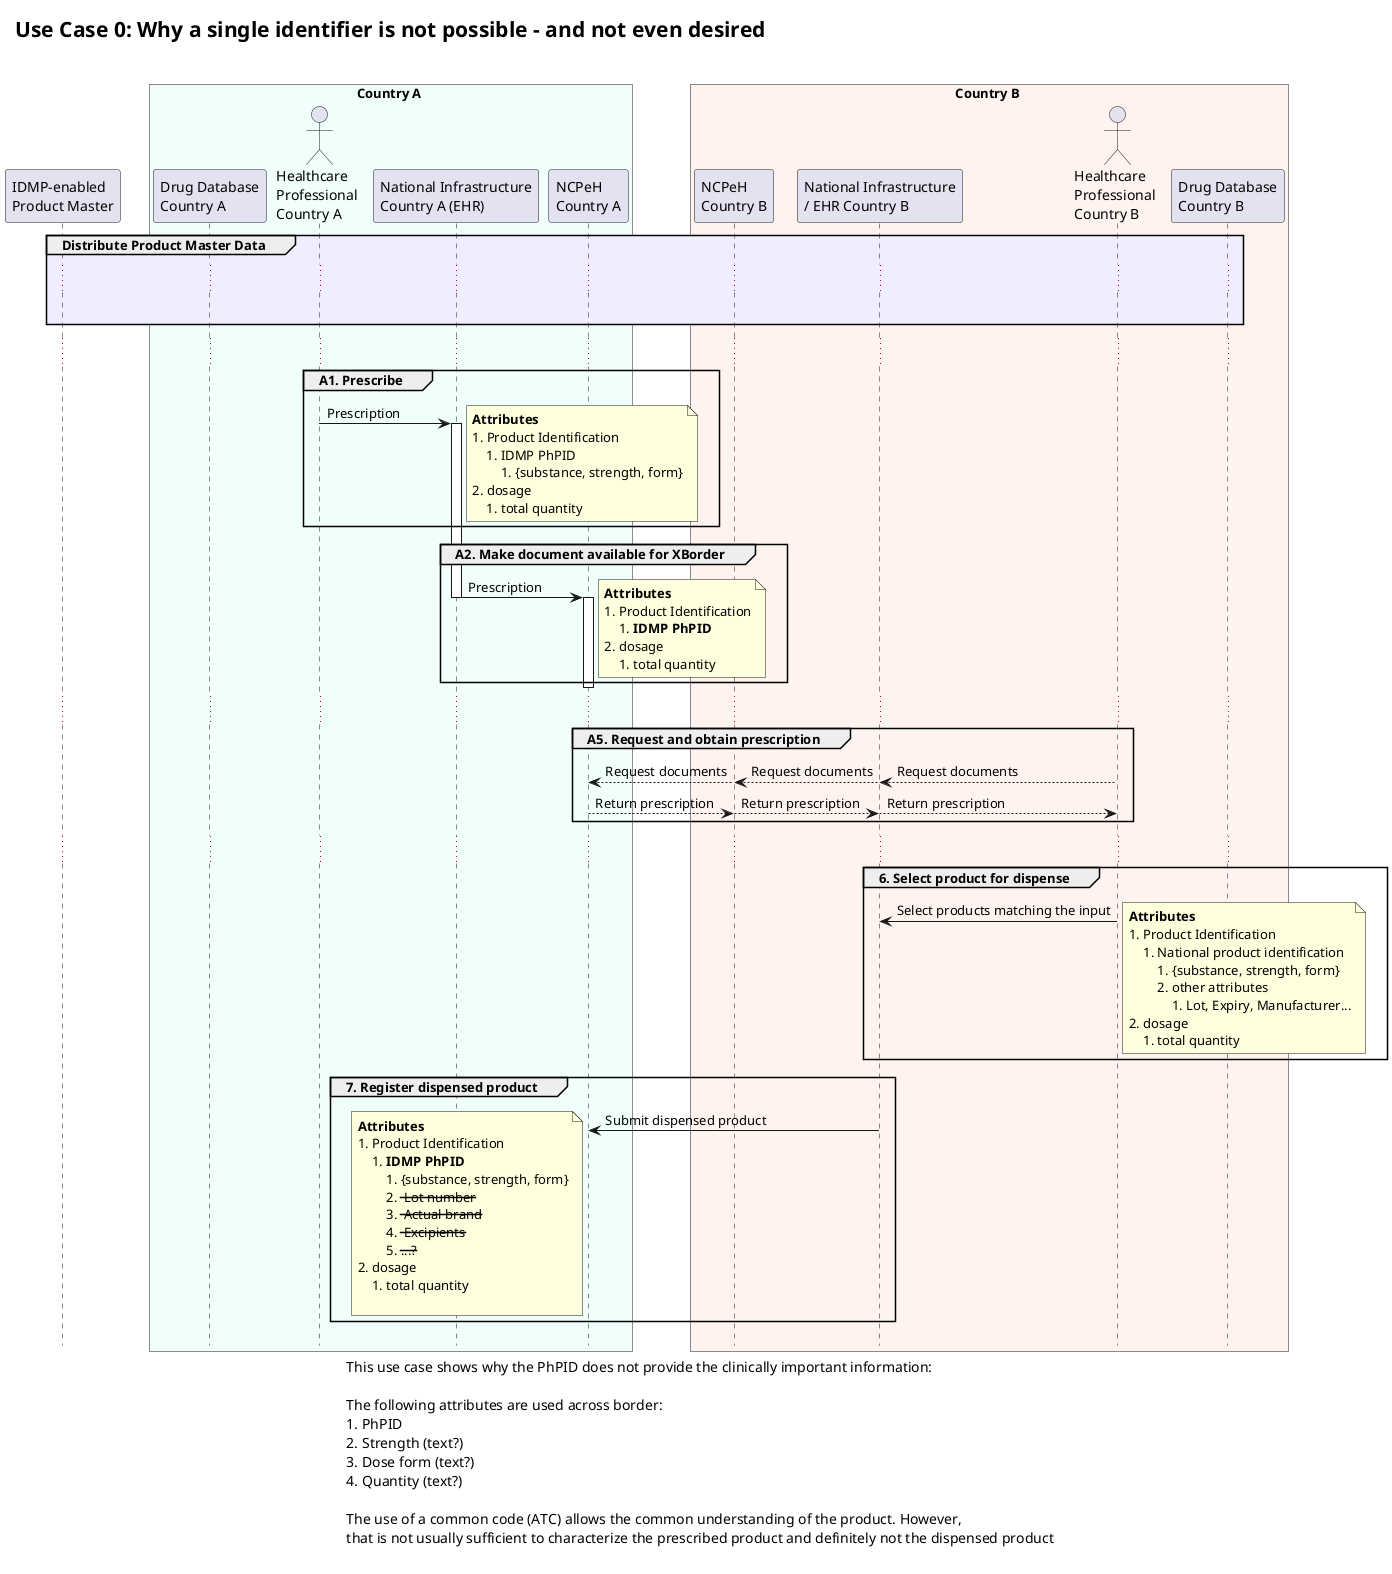@startuml
'!include ./style.iuml
!pragma teoz true
hide footbox
skinparam CaptionBorderThickness 13
skinparam TitleFontSize 21

skinparam DefaultTextAlignment left

title Use Case 0: Why a single identifier is not possible - and not even desired\n

participant "IDMP-enabled\nProduct Master" as CMPD

box Country A #F0FFFC
participant "Drug Database\nCountry A" as MPDA 
actor "Healthcare\nProfessional\nCountry A" as HCPA
participant "National Infrastructure\nCountry A (EHR)" as EHRA
participant "NCPeH\nCountry A" as NCA.A
end box


box Country B #FFF3F0
participant "NCPeH\nCountry B" as NCA.B
participant "National Infrastructure\n/ EHR Country B" as EHRB
actor "Healthcare\nProfessional\nCountry B" as HCPB
participant "Drug Database\nCountry B" as MPDB
end box



group #EEF Distribute Product Master Data 
...
CMPD -[hidden]-> MPDA: Provide Master data
& CMPD -[hidden]-> MPDB: Provide Master data
end

...

group A1. Prescribe
HCPA -> EHRA : Prescription
activate EHRA
note right
**Attributes**
# Product Identification
## IDMP PhPID
### {substance, strength, form}
# dosage
## total quantity
endnote
end


group A2. Make document available for XBorder
EHRA -> NCA.A : Prescription
note right
**Attributes**
# Product Identification
## **IDMP PhPID**
# dosage
## total quantity
endnote
deactivate EHRA
activate NCA.A
'NCA.A -> NCA.A : Adapt/Transcode
deactivate NCA.A


end



...

group A5. Request and obtain prescription
HCPB --> EHRB: Request documents
& EHRB --> NCA.B: Request documents
& NCA.B --> NCA.A: Request documents
NCA.A --> NCA.B : Return prescription
& NCA.B --> EHRB : Return prescription
& EHRB --> HCPB : Return prescription
deactivate NCA.A
end
...


group 6. Select product for dispense
HCPB -> EHRB : Select products matching the input 
note right
**Attributes**
# Product Identification
## National product identification
### {substance, strength, form}
### other attributes
#### Lot, Expiry, Manufacturer...
# dosage
## total quantity
endnote
end


group 7. Register dispensed product
EHRB -> NCA.A : Submit dispensed product
note left
**Attributes**
# Product Identification
## **IDMP PhPID**
### {substance, strength, form}
### <s> Lot number 
### <s> Actual brand
### <s> Excipients
### <s>...?
# dosage
## total quantity

endnote

caption 
This use case shows why the PhPID does not provide the clinically important information:
 
The following attributes are used across border:
# PhPID
# Strength (text?)
# Dose form (text?)
# Quantity (text?)

The use of a common code (ATC) allows the common understanding of the product. However, 
that is not usually sufficient to characterize the prescribed product and definitely not the dispensed product

endcaption

@enduml

